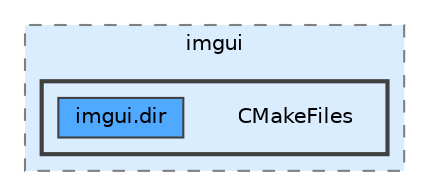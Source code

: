 digraph "build/vendor/imgui/CMakeFiles"
{
 // LATEX_PDF_SIZE
  bgcolor="transparent";
  edge [fontname=Helvetica,fontsize=10,labelfontname=Helvetica,labelfontsize=10];
  node [fontname=Helvetica,fontsize=10,shape=box,height=0.2,width=0.4];
  compound=true
  subgraph clusterdir_9c6bd01b80549131c572deb7daaf7510 {
    graph [ bgcolor="#daedff", pencolor="grey50", label="imgui", fontname=Helvetica,fontsize=10 style="filled,dashed", URL="dir_9c6bd01b80549131c572deb7daaf7510.html",tooltip=""]
  subgraph clusterdir_d0668ba0e1e4b0dcf97ec4e22b37df25 {
    graph [ bgcolor="#daedff", pencolor="grey25", label="", fontname=Helvetica,fontsize=10 style="filled,bold", URL="dir_d0668ba0e1e4b0dcf97ec4e22b37df25.html",tooltip=""]
    dir_d0668ba0e1e4b0dcf97ec4e22b37df25 [shape=plaintext, label="CMakeFiles"];
  dir_634e2b7c16c20e86dd47cc8da3f74459 [label="imgui.dir", fillcolor="#4ea9ff", color="grey25", style="filled", URL="dir_634e2b7c16c20e86dd47cc8da3f74459.html",tooltip=""];
  }
  }
}
